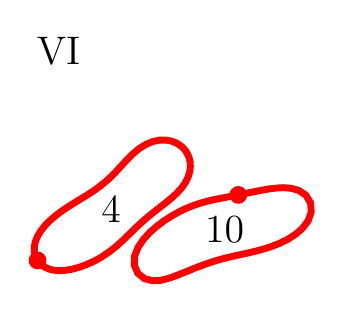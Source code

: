 \begin{tikzpicture}[scale=1.0]

\begin{axis}[
  xmin = -10,
  xmax = 2,
  ymin = -2.45,
  ymax = 2.45,
  scale only axis,
  axis equal image,
  hide axis,
  title = {\Large{VI}}
  ]

\addplot [mark=none,red,line width=2.5] table{
-7.521e-01 5.634e-01
-8.082e-01 5.524e-01
-8.684e-01 5.409e-01
-9.36e-01 5.28e-01
-1.013e+00 5.135e-01
-1.101e+00 4.966e-01
-1.199e+00 4.765e-01
-1.308e+00 4.514e-01
-1.426e+00 4.193e-01
-1.551e+00 3.778e-01
-1.683e+00 3.253e-01
-1.818e+00 2.61e-01
-1.954e+00 1.852e-01
-2.091e+00 9.762e-02
-2.224e+00 -1.969e-03
-2.351e+00 -1.143e-01
-2.466e+00 -2.401e-01
-2.562e+00 -3.812e-01
-2.625e+00 -5.382e-01
-2.632e+00 -7.035e-01
-2.569e+00 -8.513e-01
-2.449e+00 -9.487e-01
-2.305e+00 -9.859e-01
-2.164e+00 -9.797e-01
-2.035e+00 -9.504e-01
-1.919e+00 -9.119e-01
-1.815e+00 -8.719e-01
-1.722e+00 -8.341e-01
-1.639e+00 -8.002e-01
-1.567e+00 -7.707e-01
-1.502e+00 -7.453e-01
-1.445e+00 -7.233e-01
-1.392e+00 -7.033e-01
-1.338e+00 -6.84e-01
-1.28e+00 -6.64e-01
-1.214e+00 -6.427e-01
-1.139e+00 -6.197e-01
-1.054e+00 -5.954e-01
-9.565e-01 -5.702e-01
-8.479e-01 -5.444e-01
-7.286e-01 -5.18e-01
-5.993e-01 -4.9e-01
-4.614e-01 -4.584e-01
-3.168e-01 -4.205e-01
-1.675e-01 -3.736e-01
-1.639e-02 -3.149e-01
1.332e-01 -2.419e-01
2.765e-01 -1.518e-01
4.06e-01 -4.068e-02
5.09e-01 9.509e-02
5.653e-01 2.539e-01
5.534e-01 4.185e-01
4.706e-01 5.562e-01
3.421e-01 6.438e-01
1.987e-01 6.846e-01
5.768e-02 6.943e-01
-7.435e-02 6.871e-01
-1.956e-01 6.717e-01
-3.056e-01 6.532e-01
-4.042e-01 6.343e-01
-4.916e-01 6.166e-01
-5.685e-01 6.007e-01
-6.359e-01 5.869e-01
-6.96e-01 5.746e-01
-7.521e-01 5.634e-01
};

\addplot [mark=none,red,line width=2.5] table{
-4.38e+00 -6.204e-01
-4.346e+00 -6.655e-01
-4.301e+00 -7.072e-01
-4.243e+00 -7.449e-01
-4.171e+00 -7.759e-01
-4.085e+00 -7.969e-01
-3.985e+00 -8.049e-01
-3.874e+00 -7.986e-01
-3.753e+00 -7.778e-01
-3.626e+00 -7.429e-01
-3.493e+00 -6.945e-01
-3.357e+00 -6.325e-01
-3.22e+00 -5.566e-01
-3.086e+00 -4.665e-01
-2.955e+00 -3.632e-01
-2.83e+00 -2.495e-01
-2.708e+00 -1.305e-01
-2.585e+00 -1.158e-02
-2.46e+00 1.028e-01
-2.333e+00 2.103e-01
-2.206e+00 3.108e-01
-2.083e+00 4.066e-01
-1.966e+00 5.007e-01
-1.862e+00 5.959e-01
-1.773e+00 6.94e-01
-1.704e+00 7.945e-01
-1.656e+00 8.948e-01
-1.628e+00 9.911e-01
-1.619e+00 1.079e+00
-1.623e+00 1.158e+00
-1.638e+00 1.225e+00
-1.66e+00 1.282e+00
-1.686e+00 1.332e+00
-1.72e+00 1.379e+00
-1.761e+00 1.424e+00
-1.815e+00 1.467e+00
-1.882e+00 1.506e+00
-1.966e+00 1.538e+00
-2.064e+00 1.555e+00
-2.176e+00 1.553e+00
-2.295e+00 1.529e+00
-2.417e+00 1.479e+00
-2.538e+00 1.405e+00
-2.653e+00 1.31e+00
-2.764e+00 1.2e+00
-2.873e+00 1.081e+00
-2.986e+00 9.587e-01
-3.107e+00 8.405e-01
-3.238e+00 7.306e-01
-3.376e+00 6.307e-01
-3.519e+00 5.393e-01
-3.661e+00 4.528e-01
-3.799e+00 3.676e-01
-3.929e+00 2.81e-01
-4.049e+00 1.918e-01
-4.156e+00 9.982e-02
-4.249e+00 5.391e-03
-4.324e+00 -9.051e-02
-4.381e+00 -1.863e-01
-4.419e+00 -2.793e-01
-4.437e+00 -3.664e-01
-4.439e+00 -4.447e-01
-4.428e+00 -5.125e-01
-4.408e+00 -5.703e-01
-4.38e+00 -6.204e-01
};

\addplot [only marks,mark=*,red,mark size = 3pt] table{
-7.521e-01 5.634e-01
-4.38e+00 -6.204e-01
};

\node [below] at (axis cs:  -3.05,  0.7) {\Large{4}};
\node [below] at (axis cs:  -1.0,  0.35) {\Large{10}};

\end{axis}

\end{tikzpicture}



